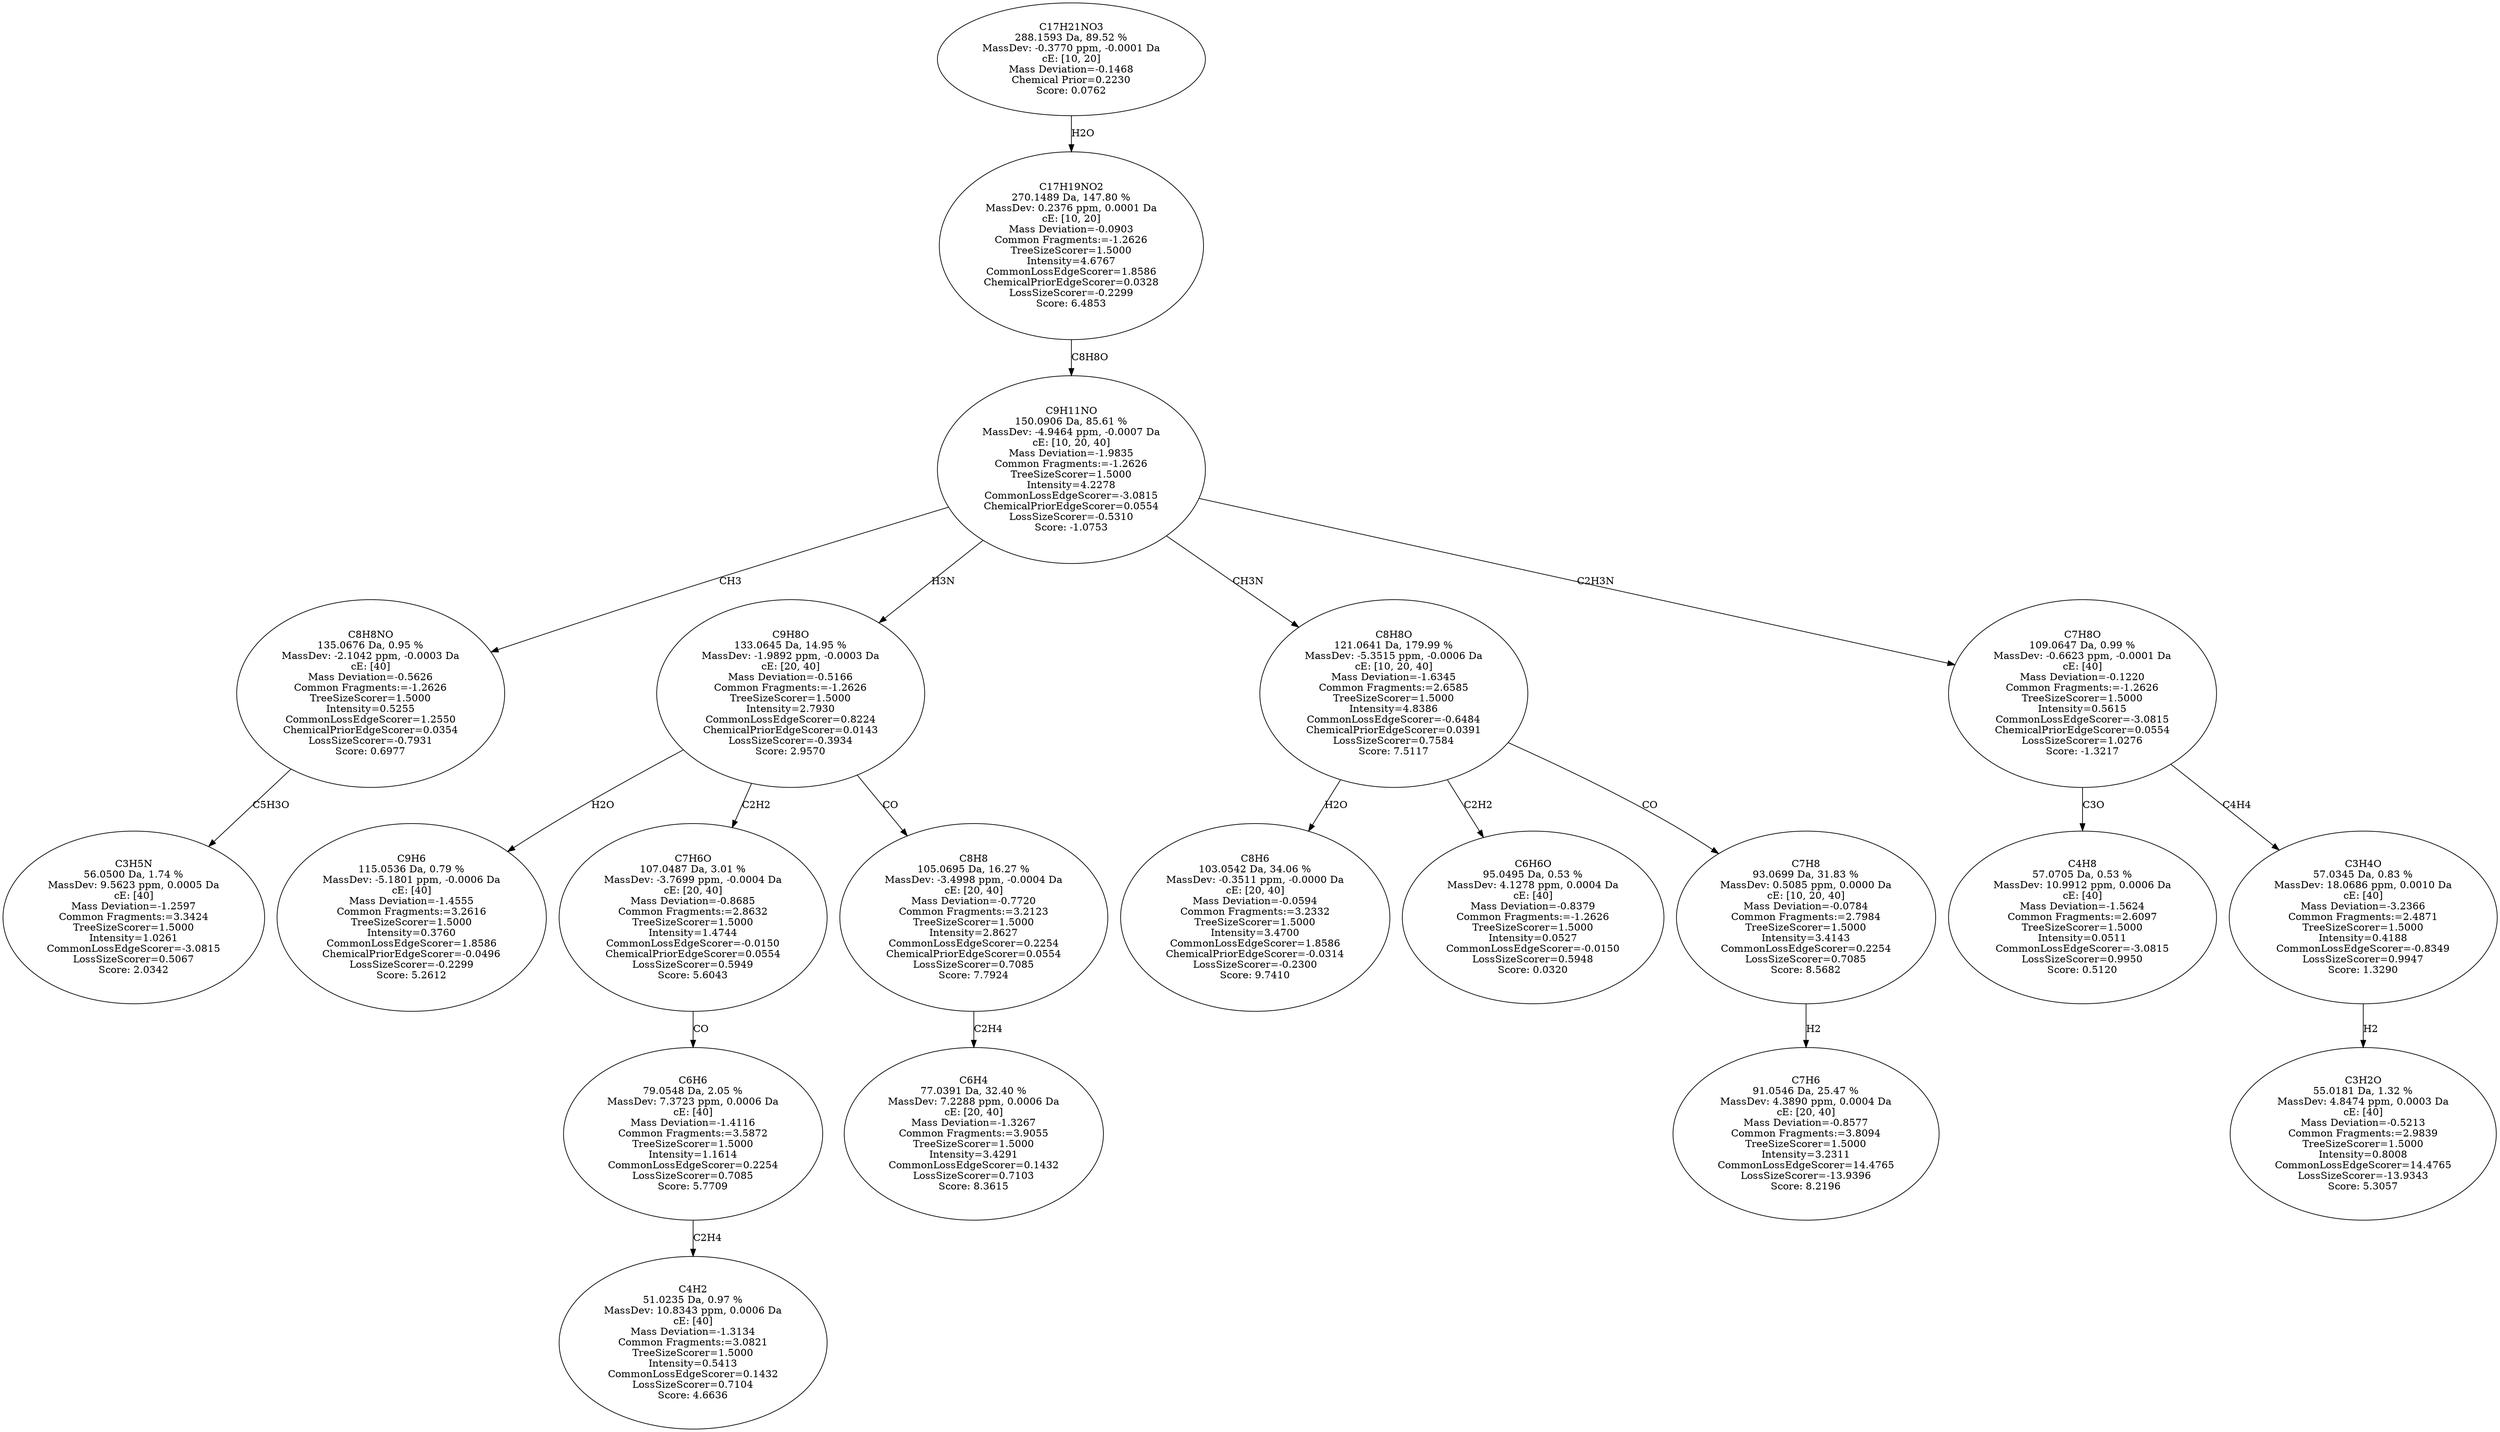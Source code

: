 strict digraph {
v1 [label="C3H5N\n56.0500 Da, 1.74 %\nMassDev: 9.5623 ppm, 0.0005 Da\ncE: [40]\nMass Deviation=-1.2597\nCommon Fragments:=3.3424\nTreeSizeScorer=1.5000\nIntensity=1.0261\nCommonLossEdgeScorer=-3.0815\nLossSizeScorer=0.5067\nScore: 2.0342"];
v2 [label="C8H8NO\n135.0676 Da, 0.95 %\nMassDev: -2.1042 ppm, -0.0003 Da\ncE: [40]\nMass Deviation=-0.5626\nCommon Fragments:=-1.2626\nTreeSizeScorer=1.5000\nIntensity=0.5255\nCommonLossEdgeScorer=1.2550\nChemicalPriorEdgeScorer=0.0354\nLossSizeScorer=-0.7931\nScore: 0.6977"];
v3 [label="C9H6\n115.0536 Da, 0.79 %\nMassDev: -5.1801 ppm, -0.0006 Da\ncE: [40]\nMass Deviation=-1.4555\nCommon Fragments:=3.2616\nTreeSizeScorer=1.5000\nIntensity=0.3760\nCommonLossEdgeScorer=1.8586\nChemicalPriorEdgeScorer=-0.0496\nLossSizeScorer=-0.2299\nScore: 5.2612"];
v4 [label="C4H2\n51.0235 Da, 0.97 %\nMassDev: 10.8343 ppm, 0.0006 Da\ncE: [40]\nMass Deviation=-1.3134\nCommon Fragments:=3.0821\nTreeSizeScorer=1.5000\nIntensity=0.5413\nCommonLossEdgeScorer=0.1432\nLossSizeScorer=0.7104\nScore: 4.6636"];
v5 [label="C6H6\n79.0548 Da, 2.05 %\nMassDev: 7.3723 ppm, 0.0006 Da\ncE: [40]\nMass Deviation=-1.4116\nCommon Fragments:=3.5872\nTreeSizeScorer=1.5000\nIntensity=1.1614\nCommonLossEdgeScorer=0.2254\nLossSizeScorer=0.7085\nScore: 5.7709"];
v6 [label="C7H6O\n107.0487 Da, 3.01 %\nMassDev: -3.7699 ppm, -0.0004 Da\ncE: [20, 40]\nMass Deviation=-0.8685\nCommon Fragments:=2.8632\nTreeSizeScorer=1.5000\nIntensity=1.4744\nCommonLossEdgeScorer=-0.0150\nChemicalPriorEdgeScorer=0.0554\nLossSizeScorer=0.5949\nScore: 5.6043"];
v7 [label="C6H4\n77.0391 Da, 32.40 %\nMassDev: 7.2288 ppm, 0.0006 Da\ncE: [20, 40]\nMass Deviation=-1.3267\nCommon Fragments:=3.9055\nTreeSizeScorer=1.5000\nIntensity=3.4291\nCommonLossEdgeScorer=0.1432\nLossSizeScorer=0.7103\nScore: 8.3615"];
v8 [label="C8H8\n105.0695 Da, 16.27 %\nMassDev: -3.4998 ppm, -0.0004 Da\ncE: [20, 40]\nMass Deviation=-0.7720\nCommon Fragments:=3.2123\nTreeSizeScorer=1.5000\nIntensity=2.8627\nCommonLossEdgeScorer=0.2254\nChemicalPriorEdgeScorer=0.0554\nLossSizeScorer=0.7085\nScore: 7.7924"];
v9 [label="C9H8O\n133.0645 Da, 14.95 %\nMassDev: -1.9892 ppm, -0.0003 Da\ncE: [20, 40]\nMass Deviation=-0.5166\nCommon Fragments:=-1.2626\nTreeSizeScorer=1.5000\nIntensity=2.7930\nCommonLossEdgeScorer=0.8224\nChemicalPriorEdgeScorer=0.0143\nLossSizeScorer=-0.3934\nScore: 2.9570"];
v10 [label="C8H6\n103.0542 Da, 34.06 %\nMassDev: -0.3511 ppm, -0.0000 Da\ncE: [20, 40]\nMass Deviation=-0.0594\nCommon Fragments:=3.2332\nTreeSizeScorer=1.5000\nIntensity=3.4700\nCommonLossEdgeScorer=1.8586\nChemicalPriorEdgeScorer=-0.0314\nLossSizeScorer=-0.2300\nScore: 9.7410"];
v11 [label="C6H6O\n95.0495 Da, 0.53 %\nMassDev: 4.1278 ppm, 0.0004 Da\ncE: [40]\nMass Deviation=-0.8379\nCommon Fragments:=-1.2626\nTreeSizeScorer=1.5000\nIntensity=0.0527\nCommonLossEdgeScorer=-0.0150\nLossSizeScorer=0.5948\nScore: 0.0320"];
v12 [label="C7H6\n91.0546 Da, 25.47 %\nMassDev: 4.3890 ppm, 0.0004 Da\ncE: [20, 40]\nMass Deviation=-0.8577\nCommon Fragments:=3.8094\nTreeSizeScorer=1.5000\nIntensity=3.2311\nCommonLossEdgeScorer=14.4765\nLossSizeScorer=-13.9396\nScore: 8.2196"];
v13 [label="C7H8\n93.0699 Da, 31.83 %\nMassDev: 0.5085 ppm, 0.0000 Da\ncE: [10, 20, 40]\nMass Deviation=-0.0784\nCommon Fragments:=2.7984\nTreeSizeScorer=1.5000\nIntensity=3.4143\nCommonLossEdgeScorer=0.2254\nLossSizeScorer=0.7085\nScore: 8.5682"];
v14 [label="C8H8O\n121.0641 Da, 179.99 %\nMassDev: -5.3515 ppm, -0.0006 Da\ncE: [10, 20, 40]\nMass Deviation=-1.6345\nCommon Fragments:=2.6585\nTreeSizeScorer=1.5000\nIntensity=4.8386\nCommonLossEdgeScorer=-0.6484\nChemicalPriorEdgeScorer=0.0391\nLossSizeScorer=0.7584\nScore: 7.5117"];
v15 [label="C4H8\n57.0705 Da, 0.53 %\nMassDev: 10.9912 ppm, 0.0006 Da\ncE: [40]\nMass Deviation=-1.5624\nCommon Fragments:=2.6097\nTreeSizeScorer=1.5000\nIntensity=0.0511\nCommonLossEdgeScorer=-3.0815\nLossSizeScorer=0.9950\nScore: 0.5120"];
v16 [label="C3H2O\n55.0181 Da, 1.32 %\nMassDev: 4.8474 ppm, 0.0003 Da\ncE: [40]\nMass Deviation=-0.5213\nCommon Fragments:=2.9839\nTreeSizeScorer=1.5000\nIntensity=0.8008\nCommonLossEdgeScorer=14.4765\nLossSizeScorer=-13.9343\nScore: 5.3057"];
v17 [label="C3H4O\n57.0345 Da, 0.83 %\nMassDev: 18.0686 ppm, 0.0010 Da\ncE: [40]\nMass Deviation=-3.2366\nCommon Fragments:=2.4871\nTreeSizeScorer=1.5000\nIntensity=0.4188\nCommonLossEdgeScorer=-0.8349\nLossSizeScorer=0.9947\nScore: 1.3290"];
v18 [label="C7H8O\n109.0647 Da, 0.99 %\nMassDev: -0.6623 ppm, -0.0001 Da\ncE: [40]\nMass Deviation=-0.1220\nCommon Fragments:=-1.2626\nTreeSizeScorer=1.5000\nIntensity=0.5615\nCommonLossEdgeScorer=-3.0815\nChemicalPriorEdgeScorer=0.0554\nLossSizeScorer=1.0276\nScore: -1.3217"];
v19 [label="C9H11NO\n150.0906 Da, 85.61 %\nMassDev: -4.9464 ppm, -0.0007 Da\ncE: [10, 20, 40]\nMass Deviation=-1.9835\nCommon Fragments:=-1.2626\nTreeSizeScorer=1.5000\nIntensity=4.2278\nCommonLossEdgeScorer=-3.0815\nChemicalPriorEdgeScorer=0.0554\nLossSizeScorer=-0.5310\nScore: -1.0753"];
v20 [label="C17H19NO2\n270.1489 Da, 147.80 %\nMassDev: 0.2376 ppm, 0.0001 Da\ncE: [10, 20]\nMass Deviation=-0.0903\nCommon Fragments:=-1.2626\nTreeSizeScorer=1.5000\nIntensity=4.6767\nCommonLossEdgeScorer=1.8586\nChemicalPriorEdgeScorer=0.0328\nLossSizeScorer=-0.2299\nScore: 6.4853"];
v21 [label="C17H21NO3\n288.1593 Da, 89.52 %\nMassDev: -0.3770 ppm, -0.0001 Da\ncE: [10, 20]\nMass Deviation=-0.1468\nChemical Prior=0.2230\nScore: 0.0762"];
v2 -> v1 [label="C5H3O"];
v19 -> v2 [label="CH3"];
v9 -> v3 [label="H2O"];
v5 -> v4 [label="C2H4"];
v6 -> v5 [label="CO"];
v9 -> v6 [label="C2H2"];
v8 -> v7 [label="C2H4"];
v9 -> v8 [label="CO"];
v19 -> v9 [label="H3N"];
v14 -> v10 [label="H2O"];
v14 -> v11 [label="C2H2"];
v13 -> v12 [label="H2"];
v14 -> v13 [label="CO"];
v19 -> v14 [label="CH3N"];
v18 -> v15 [label="C3O"];
v17 -> v16 [label="H2"];
v18 -> v17 [label="C4H4"];
v19 -> v18 [label="C2H3N"];
v20 -> v19 [label="C8H8O"];
v21 -> v20 [label="H2O"];
}